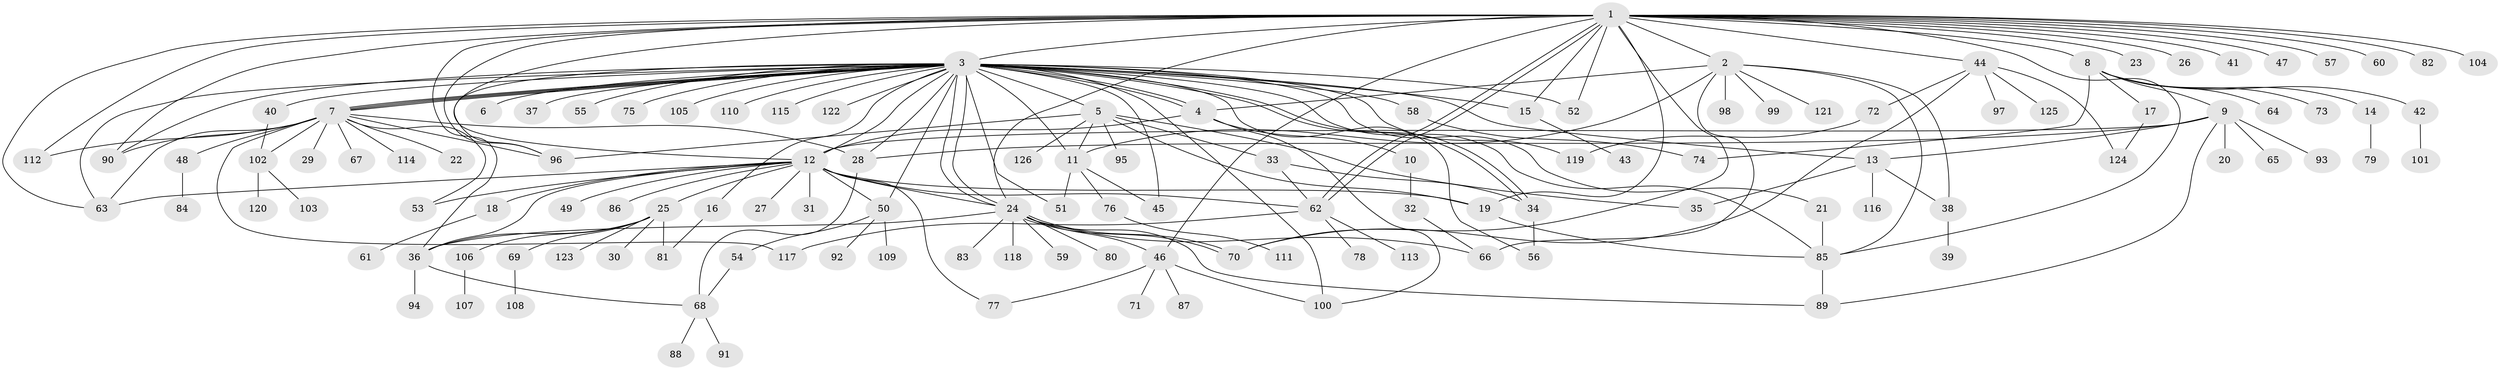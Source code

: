 // coarse degree distribution, {48: 0.00980392156862745, 8: 0.0196078431372549, 5: 0.0392156862745098, 1: 0.5588235294117647, 14: 0.0196078431372549, 2: 0.18627450980392157, 6: 0.0392156862745098, 21: 0.00980392156862745, 11: 0.00980392156862745, 4: 0.0392156862745098, 3: 0.06862745098039216}
// Generated by graph-tools (version 1.1) at 2025/23/03/03/25 07:23:55]
// undirected, 126 vertices, 192 edges
graph export_dot {
graph [start="1"]
  node [color=gray90,style=filled];
  1;
  2;
  3;
  4;
  5;
  6;
  7;
  8;
  9;
  10;
  11;
  12;
  13;
  14;
  15;
  16;
  17;
  18;
  19;
  20;
  21;
  22;
  23;
  24;
  25;
  26;
  27;
  28;
  29;
  30;
  31;
  32;
  33;
  34;
  35;
  36;
  37;
  38;
  39;
  40;
  41;
  42;
  43;
  44;
  45;
  46;
  47;
  48;
  49;
  50;
  51;
  52;
  53;
  54;
  55;
  56;
  57;
  58;
  59;
  60;
  61;
  62;
  63;
  64;
  65;
  66;
  67;
  68;
  69;
  70;
  71;
  72;
  73;
  74;
  75;
  76;
  77;
  78;
  79;
  80;
  81;
  82;
  83;
  84;
  85;
  86;
  87;
  88;
  89;
  90;
  91;
  92;
  93;
  94;
  95;
  96;
  97;
  98;
  99;
  100;
  101;
  102;
  103;
  104;
  105;
  106;
  107;
  108;
  109;
  110;
  111;
  112;
  113;
  114;
  115;
  116;
  117;
  118;
  119;
  120;
  121;
  122;
  123;
  124;
  125;
  126;
  1 -- 2;
  1 -- 3;
  1 -- 8;
  1 -- 12;
  1 -- 15;
  1 -- 19;
  1 -- 23;
  1 -- 24;
  1 -- 26;
  1 -- 36;
  1 -- 41;
  1 -- 44;
  1 -- 46;
  1 -- 47;
  1 -- 52;
  1 -- 57;
  1 -- 60;
  1 -- 62;
  1 -- 62;
  1 -- 63;
  1 -- 70;
  1 -- 82;
  1 -- 85;
  1 -- 90;
  1 -- 96;
  1 -- 104;
  1 -- 112;
  2 -- 4;
  2 -- 11;
  2 -- 38;
  2 -- 66;
  2 -- 85;
  2 -- 98;
  2 -- 99;
  2 -- 121;
  3 -- 4;
  3 -- 4;
  3 -- 5;
  3 -- 6;
  3 -- 7;
  3 -- 7;
  3 -- 7;
  3 -- 7;
  3 -- 11;
  3 -- 12;
  3 -- 13;
  3 -- 15;
  3 -- 16;
  3 -- 21;
  3 -- 24;
  3 -- 24;
  3 -- 28;
  3 -- 34;
  3 -- 34;
  3 -- 37;
  3 -- 40;
  3 -- 45;
  3 -- 50;
  3 -- 51;
  3 -- 52;
  3 -- 55;
  3 -- 56;
  3 -- 58;
  3 -- 63;
  3 -- 75;
  3 -- 85;
  3 -- 90;
  3 -- 96;
  3 -- 100;
  3 -- 105;
  3 -- 110;
  3 -- 115;
  3 -- 119;
  3 -- 122;
  4 -- 10;
  4 -- 12;
  4 -- 100;
  5 -- 11;
  5 -- 19;
  5 -- 33;
  5 -- 35;
  5 -- 95;
  5 -- 96;
  5 -- 126;
  7 -- 22;
  7 -- 28;
  7 -- 29;
  7 -- 48;
  7 -- 53;
  7 -- 63;
  7 -- 67;
  7 -- 90;
  7 -- 96;
  7 -- 102;
  7 -- 112;
  7 -- 114;
  7 -- 117;
  8 -- 9;
  8 -- 14;
  8 -- 17;
  8 -- 42;
  8 -- 64;
  8 -- 73;
  8 -- 74;
  9 -- 12;
  9 -- 13;
  9 -- 20;
  9 -- 28;
  9 -- 65;
  9 -- 89;
  9 -- 93;
  10 -- 32;
  11 -- 45;
  11 -- 51;
  11 -- 76;
  12 -- 18;
  12 -- 19;
  12 -- 24;
  12 -- 25;
  12 -- 27;
  12 -- 31;
  12 -- 36;
  12 -- 49;
  12 -- 50;
  12 -- 53;
  12 -- 62;
  12 -- 63;
  12 -- 77;
  12 -- 86;
  13 -- 35;
  13 -- 38;
  13 -- 116;
  14 -- 79;
  15 -- 43;
  16 -- 81;
  17 -- 124;
  18 -- 61;
  19 -- 85;
  21 -- 85;
  24 -- 36;
  24 -- 46;
  24 -- 59;
  24 -- 66;
  24 -- 70;
  24 -- 70;
  24 -- 80;
  24 -- 83;
  24 -- 89;
  24 -- 118;
  25 -- 30;
  25 -- 36;
  25 -- 69;
  25 -- 81;
  25 -- 106;
  25 -- 123;
  28 -- 68;
  32 -- 66;
  33 -- 34;
  33 -- 62;
  34 -- 56;
  36 -- 68;
  36 -- 94;
  38 -- 39;
  40 -- 102;
  42 -- 101;
  44 -- 70;
  44 -- 72;
  44 -- 97;
  44 -- 124;
  44 -- 125;
  46 -- 71;
  46 -- 77;
  46 -- 87;
  46 -- 100;
  48 -- 84;
  50 -- 54;
  50 -- 92;
  50 -- 109;
  54 -- 68;
  58 -- 74;
  62 -- 78;
  62 -- 113;
  62 -- 117;
  68 -- 88;
  68 -- 91;
  69 -- 108;
  72 -- 119;
  76 -- 111;
  85 -- 89;
  102 -- 103;
  102 -- 120;
  106 -- 107;
}
